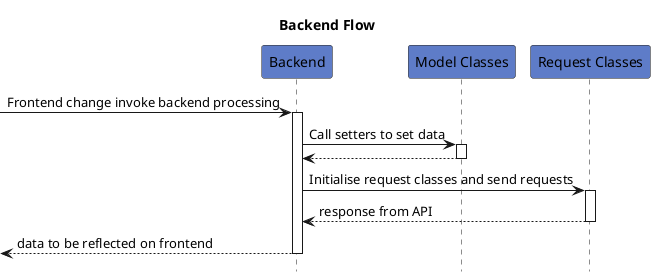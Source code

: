 @startuml
'Hide the boxes at the bottom of the bottom of the diagram
hide footbox
title Backend Flow
autoactivate on

!define SERVER_COLOUR #BA4040
!define FRONTEND_COLOUR #AF5397
!define BACKEND_COLOUR #5E7CC8


participant "Backend" as Backend BACKEND_COLOUR
participant "Model Classes" as ModelClasses BACKEND_COLOUR
participant "Request Classes" as RequestClasses BACKEND_COLOUR

[-> Backend : Frontend change invoke backend processing

Backend -> ModelClasses : Call setters to set data
return

Backend -> RequestClasses : Initialise request classes and send requests
return response from API

return data to be reflected on frontend
@enduml